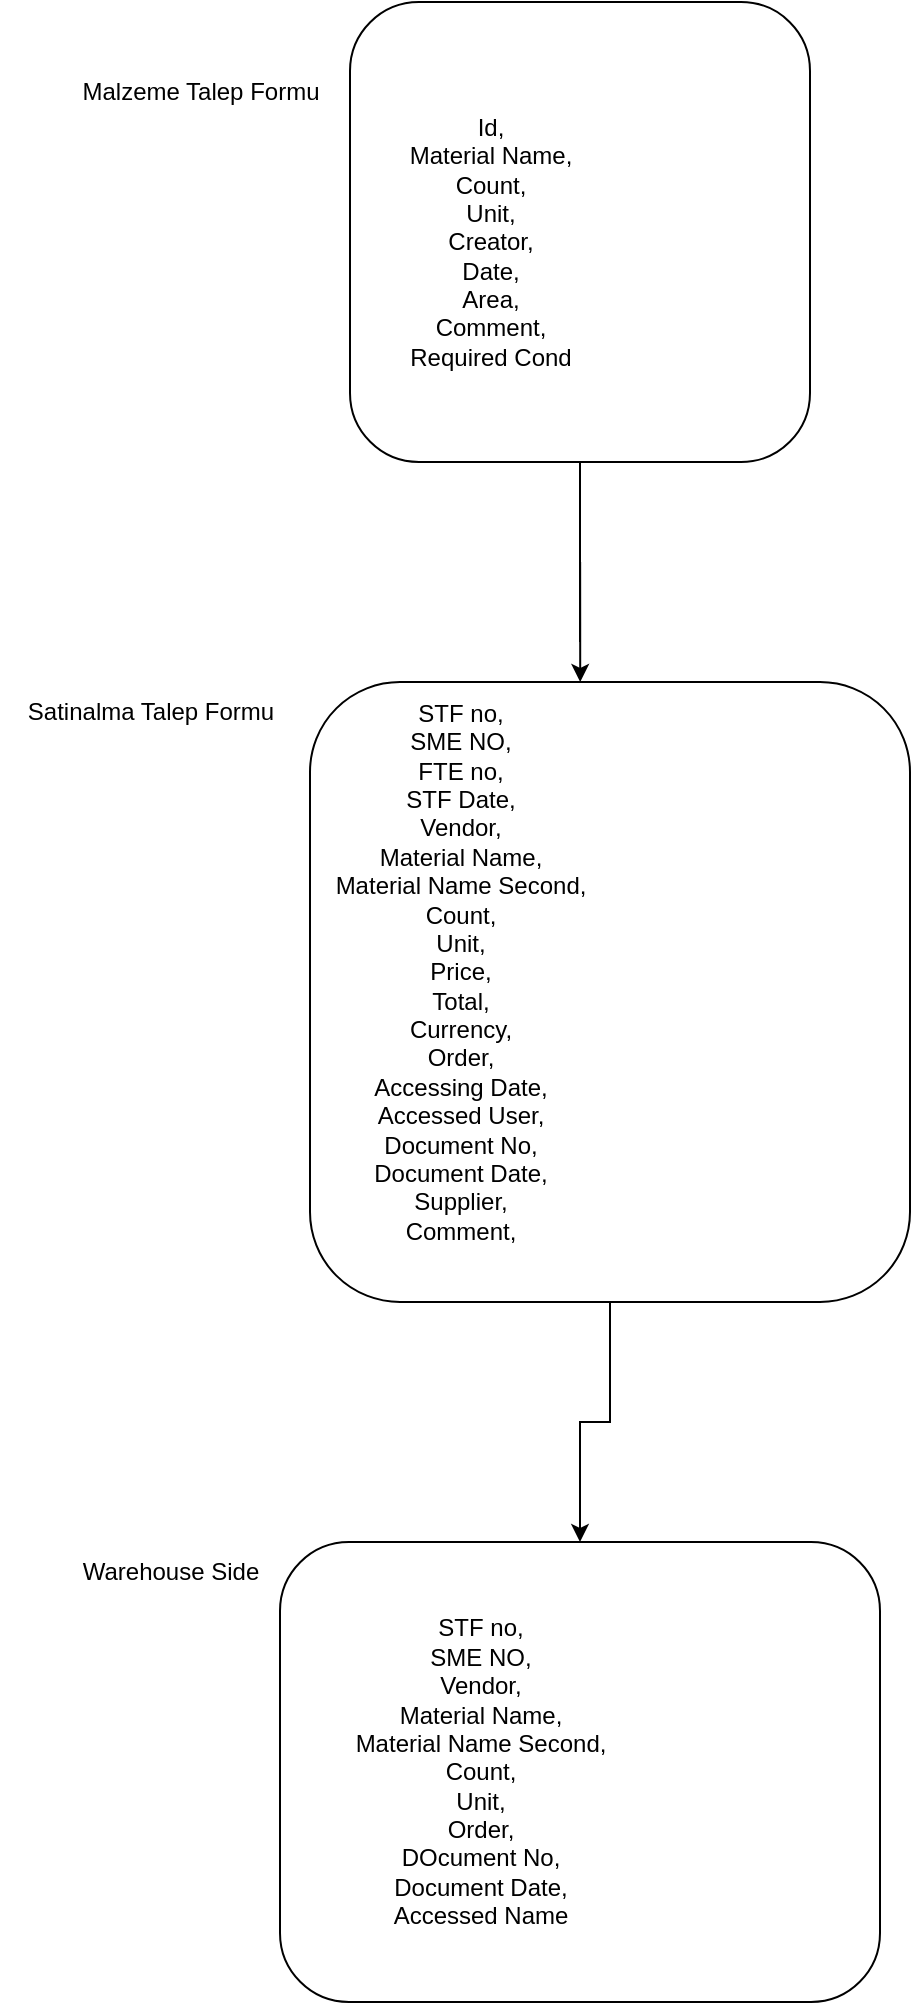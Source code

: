 <mxfile version="20.7.4" type="device"><diagram id="lmrviIUJDvswzS-z-VEL" name="Page-1"><mxGraphModel dx="1093" dy="3905" grid="1" gridSize="10" guides="1" tooltips="1" connect="1" arrows="1" fold="1" page="1" pageScale="1" pageWidth="2339" pageHeight="3300" math="0" shadow="0"><root><mxCell id="0"/><mxCell id="1" parent="0"/><mxCell id="CHEdKWQInq7-i36CRfG1-10" value="" style="edgeStyle=orthogonalEdgeStyle;rounded=0;orthogonalLoop=1;jettySize=auto;html=1;startArrow=none;" edge="1" parent="1" target="CHEdKWQInq7-i36CRfG1-9"><mxGeometry relative="1" as="geometry"><mxPoint x="740.077" y="250" as="sourcePoint"/><Array as="points"><mxPoint x="740" y="280"/><mxPoint x="740" y="280"/></Array></mxGeometry></mxCell><mxCell id="CHEdKWQInq7-i36CRfG1-1" value="" style="rounded=1;whiteSpace=wrap;html=1;" vertex="1" parent="1"><mxGeometry x="625" y="-30" width="230" height="230" as="geometry"/></mxCell><mxCell id="CHEdKWQInq7-i36CRfG1-3" value="Malzeme Talep Formu" style="text;html=1;align=center;verticalAlign=middle;resizable=0;points=[];autosize=1;strokeColor=none;fillColor=none;" vertex="1" parent="1"><mxGeometry x="480" width="140" height="30" as="geometry"/></mxCell><mxCell id="CHEdKWQInq7-i36CRfG1-4" value="Id,&lt;br&gt;Material Name,&lt;br&gt;Count,&lt;br&gt;Unit,&lt;br&gt;Creator,&lt;br&gt;Date,&lt;br&gt;Area,&lt;br&gt;Comment,&lt;br&gt;Required Cond" style="text;html=1;align=center;verticalAlign=middle;resizable=0;points=[];autosize=1;strokeColor=none;fillColor=none;" vertex="1" parent="1"><mxGeometry x="645" y="20" width="100" height="140" as="geometry"/></mxCell><mxCell id="CHEdKWQInq7-i36CRfG1-17" value="" style="edgeStyle=orthogonalEdgeStyle;rounded=0;orthogonalLoop=1;jettySize=auto;html=1;entryX=0.5;entryY=0;entryDx=0;entryDy=0;" edge="1" parent="1" source="CHEdKWQInq7-i36CRfG1-7" target="CHEdKWQInq7-i36CRfG1-13"><mxGeometry relative="1" as="geometry"><mxPoint x="755" y="600" as="targetPoint"/></mxGeometry></mxCell><mxCell id="CHEdKWQInq7-i36CRfG1-7" value="" style="rounded=1;whiteSpace=wrap;html=1;" vertex="1" parent="1"><mxGeometry x="605" y="310" width="300" height="310" as="geometry"/></mxCell><mxCell id="CHEdKWQInq7-i36CRfG1-9" value="STF no,&lt;br&gt;SME NO,&lt;br&gt;FTE no,&lt;br&gt;STF Date,&lt;br&gt;Vendor,&lt;br&gt;Material Name,&lt;br&gt;Material Name Second,&lt;br&gt;Count,&lt;br&gt;Unit,&lt;br&gt;Price,&lt;br&gt;Total,&lt;br&gt;Currency,&lt;br&gt;Order,&lt;br&gt;Accessing Date,&lt;br&gt;Accessed User,&lt;br&gt;Document No,&lt;br&gt;Document Date,&lt;br&gt;Supplier,&lt;br&gt;Comment,&lt;br&gt;" style="text;html=1;align=center;verticalAlign=middle;resizable=0;points=[];autosize=1;strokeColor=none;fillColor=none;" vertex="1" parent="1"><mxGeometry x="605" y="310" width="150" height="290" as="geometry"/></mxCell><mxCell id="CHEdKWQInq7-i36CRfG1-11" value="" style="edgeStyle=orthogonalEdgeStyle;rounded=0;orthogonalLoop=1;jettySize=auto;html=1;endArrow=none;" edge="1" parent="1" source="CHEdKWQInq7-i36CRfG1-1"><mxGeometry relative="1" as="geometry"><mxPoint x="740.077" y="200" as="sourcePoint"/><mxPoint x="740" y="290" as="targetPoint"/></mxGeometry></mxCell><mxCell id="CHEdKWQInq7-i36CRfG1-12" value="Satinalma Talep Formu" style="text;html=1;align=center;verticalAlign=middle;resizable=0;points=[];autosize=1;strokeColor=none;fillColor=none;" vertex="1" parent="1"><mxGeometry x="450" y="310" width="150" height="30" as="geometry"/></mxCell><mxCell id="CHEdKWQInq7-i36CRfG1-13" value="" style="rounded=1;whiteSpace=wrap;html=1;" vertex="1" parent="1"><mxGeometry x="590" y="740" width="300" height="230" as="geometry"/></mxCell><mxCell id="CHEdKWQInq7-i36CRfG1-14" value="STF no,&lt;br&gt;SME NO,&lt;br&gt;Vendor,&lt;br&gt;Material Name,&lt;br&gt;Material Name Second,&lt;br&gt;Count,&lt;br&gt;Unit,&lt;br&gt;Order,&lt;br&gt;DOcument No,&lt;br&gt;Document Date,&lt;br&gt;Accessed Name" style="text;html=1;align=center;verticalAlign=middle;resizable=0;points=[];autosize=1;strokeColor=none;fillColor=none;" vertex="1" parent="1"><mxGeometry x="615" y="770" width="150" height="170" as="geometry"/></mxCell><mxCell id="CHEdKWQInq7-i36CRfG1-15" value="Warehouse Side" style="text;html=1;align=center;verticalAlign=middle;resizable=0;points=[];autosize=1;strokeColor=none;fillColor=none;" vertex="1" parent="1"><mxGeometry x="480" y="740" width="110" height="30" as="geometry"/></mxCell></root></mxGraphModel></diagram></mxfile>